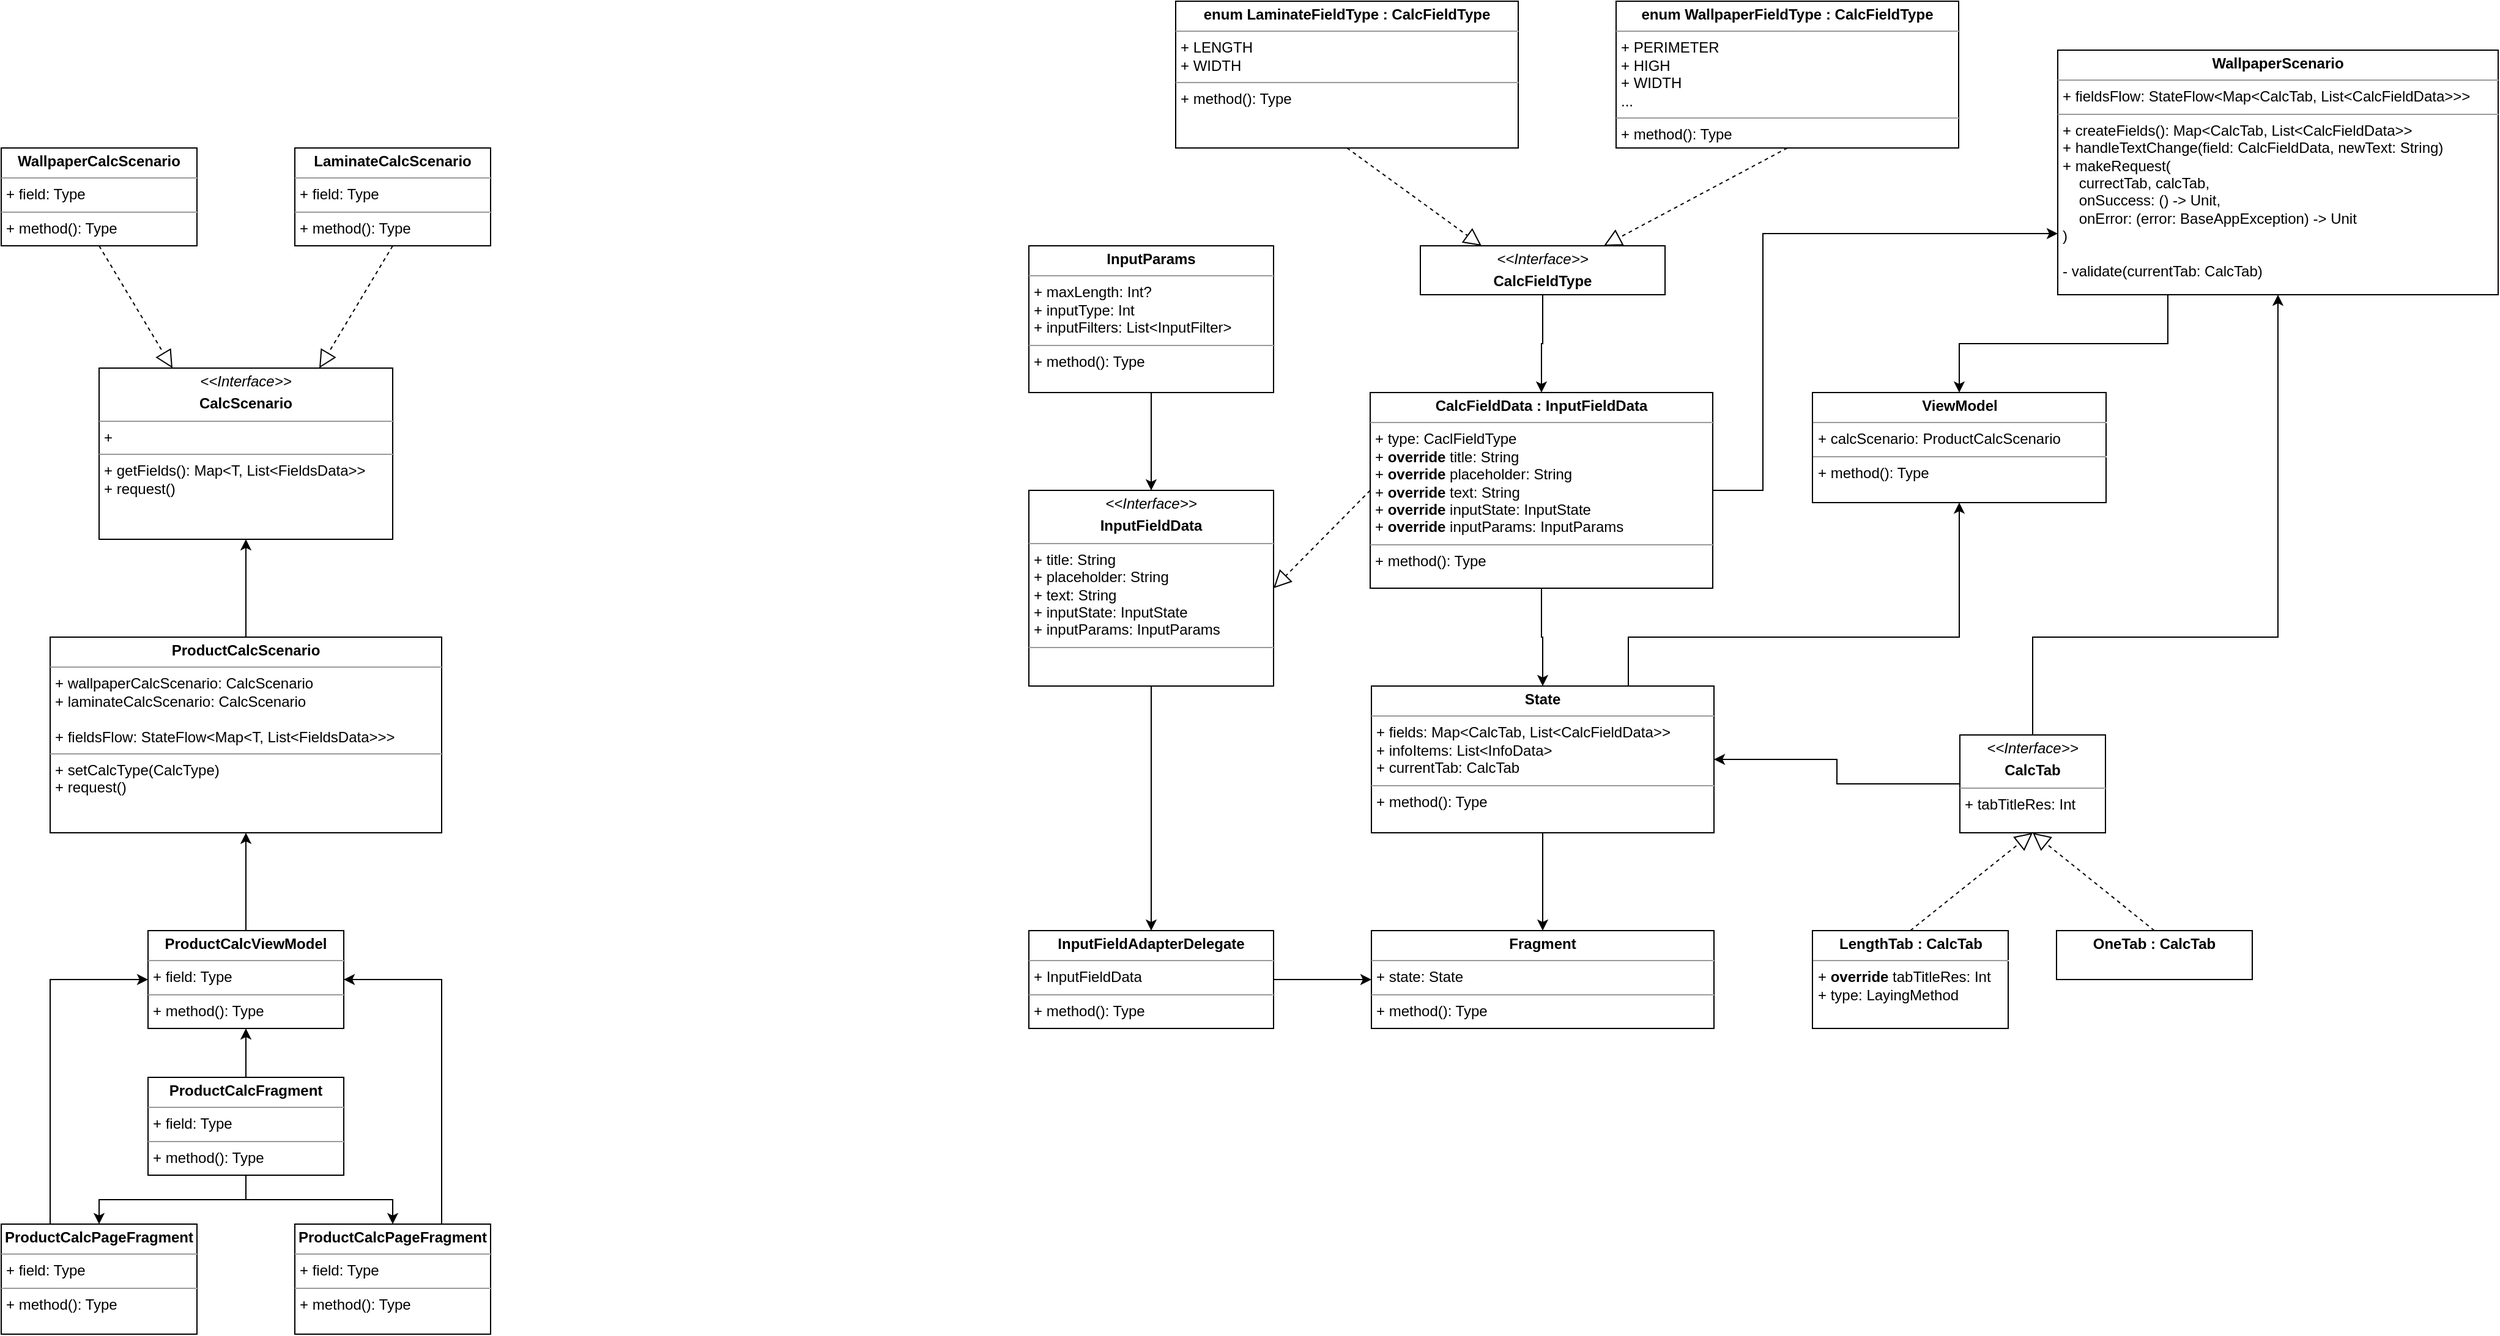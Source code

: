 <mxfile version="23.0.2" type="github">
  <diagram name="Страница — 1" id="lx8_eH_h-qr7zHX8Yf2P">
    <mxGraphModel dx="2171" dy="2336" grid="1" gridSize="10" guides="1" tooltips="1" connect="1" arrows="1" fold="1" page="1" pageScale="1" pageWidth="827" pageHeight="1169" math="0" shadow="0">
      <root>
        <mxCell id="0" />
        <mxCell id="1" parent="0" />
        <mxCell id="zyzg5PwT_4oI0MRd1xDY-6" style="edgeStyle=orthogonalEdgeStyle;rounded=0;orthogonalLoop=1;jettySize=auto;html=1;entryX=0.5;entryY=1;entryDx=0;entryDy=0;" parent="1" source="zyzg5PwT_4oI0MRd1xDY-1" target="zyzg5PwT_4oI0MRd1xDY-2" edge="1">
          <mxGeometry relative="1" as="geometry" />
        </mxCell>
        <mxCell id="zyzg5PwT_4oI0MRd1xDY-1" value="&lt;p style=&quot;margin:0px;margin-top:4px;text-align:center;&quot;&gt;&lt;b&gt;ProductCalcViewModel&lt;/b&gt;&lt;/p&gt;&lt;hr size=&quot;1&quot;&gt;&lt;p style=&quot;margin:0px;margin-left:4px;&quot;&gt;+ field: Type&lt;/p&gt;&lt;hr size=&quot;1&quot;&gt;&lt;p style=&quot;margin:0px;margin-left:4px;&quot;&gt;+ method(): Type&lt;/p&gt;" style="verticalAlign=top;align=left;overflow=fill;fontSize=12;fontFamily=Helvetica;html=1;whiteSpace=wrap;" parent="1" vertex="1">
          <mxGeometry x="200" y="80" width="160" height="80" as="geometry" />
        </mxCell>
        <mxCell id="zyzg5PwT_4oI0MRd1xDY-18" style="edgeStyle=orthogonalEdgeStyle;rounded=0;orthogonalLoop=1;jettySize=auto;html=1;entryX=0.5;entryY=1;entryDx=0;entryDy=0;" parent="1" source="zyzg5PwT_4oI0MRd1xDY-2" target="zyzg5PwT_4oI0MRd1xDY-3" edge="1">
          <mxGeometry relative="1" as="geometry" />
        </mxCell>
        <mxCell id="zyzg5PwT_4oI0MRd1xDY-2" value="&lt;p style=&quot;margin:0px;margin-top:4px;text-align:center;&quot;&gt;&lt;b&gt;ProductCalcScenario&lt;/b&gt;&lt;/p&gt;&lt;hr size=&quot;1&quot;&gt;&lt;p style=&quot;margin:0px;margin-left:4px;&quot;&gt;+ wallpaperCalcScenario: CalcScenario&lt;/p&gt;&lt;p style=&quot;margin:0px;margin-left:4px;&quot;&gt;+ laminateCalcScenario: CalcScenario&lt;/p&gt;&lt;p style=&quot;margin:0px;margin-left:4px;&quot;&gt;&lt;br&gt;&lt;/p&gt;&lt;p style=&quot;margin:0px;margin-left:4px;&quot;&gt;+ fieldsFlow: StateFlow&amp;lt;Map&amp;lt;T, List&amp;lt;FieldsData&amp;gt;&amp;gt;&amp;gt;&lt;/p&gt;&lt;hr size=&quot;1&quot;&gt;&lt;p style=&quot;margin:0px;margin-left:4px;&quot;&gt;+ setCalcType(CalcType)&lt;/p&gt;&lt;p style=&quot;margin:0px;margin-left:4px;&quot;&gt;+ request()&lt;br&gt;&lt;/p&gt;" style="verticalAlign=top;align=left;overflow=fill;fontSize=12;fontFamily=Helvetica;html=1;whiteSpace=wrap;" parent="1" vertex="1">
          <mxGeometry x="120" y="-160" width="320" height="160" as="geometry" />
        </mxCell>
        <mxCell id="zyzg5PwT_4oI0MRd1xDY-3" value="&lt;p style=&quot;margin:0px;margin-top:4px;text-align:center;&quot;&gt;&lt;i&gt;&amp;lt;&amp;lt;Interface&amp;gt;&amp;gt;&lt;/i&gt;&lt;/p&gt;&lt;p style=&quot;margin:0px;margin-top:4px;text-align:center;&quot;&gt;&lt;b&gt;CalcScenario&lt;/b&gt;&lt;br&gt;&lt;/p&gt;&lt;hr size=&quot;1&quot;&gt;&lt;p style=&quot;margin:0px;margin-left:4px;&quot;&gt;+ &lt;br&gt;&lt;/p&gt;&lt;hr size=&quot;1&quot;&gt;&lt;p style=&quot;margin:0px;margin-left:4px;&quot;&gt;+ getFields(): Map&amp;lt;T, List&amp;lt;FieldsData&amp;gt;&amp;gt;&lt;/p&gt;&lt;p style=&quot;margin:0px;margin-left:4px;&quot;&gt;+ request()&lt;br&gt;&lt;/p&gt;" style="verticalAlign=top;align=left;overflow=fill;fontSize=12;fontFamily=Helvetica;html=1;whiteSpace=wrap;" parent="1" vertex="1">
          <mxGeometry x="160" y="-380" width="240" height="140" as="geometry" />
        </mxCell>
        <mxCell id="zyzg5PwT_4oI0MRd1xDY-9" style="edgeStyle=orthogonalEdgeStyle;rounded=0;orthogonalLoop=1;jettySize=auto;html=1;entryX=0.5;entryY=0;entryDx=0;entryDy=0;" parent="1" source="zyzg5PwT_4oI0MRd1xDY-7" target="zyzg5PwT_4oI0MRd1xDY-8" edge="1">
          <mxGeometry relative="1" as="geometry" />
        </mxCell>
        <mxCell id="zyzg5PwT_4oI0MRd1xDY-11" style="edgeStyle=orthogonalEdgeStyle;rounded=0;orthogonalLoop=1;jettySize=auto;html=1;entryX=0.5;entryY=0;entryDx=0;entryDy=0;" parent="1" source="zyzg5PwT_4oI0MRd1xDY-7" target="zyzg5PwT_4oI0MRd1xDY-10" edge="1">
          <mxGeometry relative="1" as="geometry" />
        </mxCell>
        <mxCell id="zyzg5PwT_4oI0MRd1xDY-12" style="edgeStyle=orthogonalEdgeStyle;rounded=0;orthogonalLoop=1;jettySize=auto;html=1;entryX=0.5;entryY=1;entryDx=0;entryDy=0;" parent="1" source="zyzg5PwT_4oI0MRd1xDY-7" target="zyzg5PwT_4oI0MRd1xDY-1" edge="1">
          <mxGeometry relative="1" as="geometry" />
        </mxCell>
        <mxCell id="zyzg5PwT_4oI0MRd1xDY-7" value="&lt;p style=&quot;margin:0px;margin-top:4px;text-align:center;&quot;&gt;&lt;b&gt;ProductCalcFragment&lt;/b&gt;&lt;/p&gt;&lt;hr size=&quot;1&quot;&gt;&lt;p style=&quot;margin:0px;margin-left:4px;&quot;&gt;+ field: Type&lt;/p&gt;&lt;hr size=&quot;1&quot;&gt;&lt;p style=&quot;margin:0px;margin-left:4px;&quot;&gt;+ method(): Type&lt;/p&gt;" style="verticalAlign=top;align=left;overflow=fill;fontSize=12;fontFamily=Helvetica;html=1;whiteSpace=wrap;" parent="1" vertex="1">
          <mxGeometry x="200" y="200" width="160" height="80" as="geometry" />
        </mxCell>
        <mxCell id="zyzg5PwT_4oI0MRd1xDY-13" style="edgeStyle=orthogonalEdgeStyle;rounded=0;orthogonalLoop=1;jettySize=auto;html=1;exitX=0.25;exitY=0;exitDx=0;exitDy=0;entryX=0;entryY=0.5;entryDx=0;entryDy=0;" parent="1" source="zyzg5PwT_4oI0MRd1xDY-8" target="zyzg5PwT_4oI0MRd1xDY-1" edge="1">
          <mxGeometry relative="1" as="geometry" />
        </mxCell>
        <mxCell id="zyzg5PwT_4oI0MRd1xDY-8" value="&lt;p style=&quot;margin:0px;margin-top:4px;text-align:center;&quot;&gt;&lt;b&gt;ProductCalcPageFragment&lt;/b&gt;&lt;/p&gt;&lt;hr size=&quot;1&quot;&gt;&lt;p style=&quot;margin:0px;margin-left:4px;&quot;&gt;+ field: Type&lt;/p&gt;&lt;hr size=&quot;1&quot;&gt;&lt;p style=&quot;margin:0px;margin-left:4px;&quot;&gt;+ method(): Type&lt;/p&gt;" style="verticalAlign=top;align=left;overflow=fill;fontSize=12;fontFamily=Helvetica;html=1;whiteSpace=wrap;" parent="1" vertex="1">
          <mxGeometry x="80" y="320" width="160" height="90" as="geometry" />
        </mxCell>
        <mxCell id="zyzg5PwT_4oI0MRd1xDY-14" style="edgeStyle=orthogonalEdgeStyle;rounded=0;orthogonalLoop=1;jettySize=auto;html=1;exitX=0.75;exitY=0;exitDx=0;exitDy=0;entryX=1;entryY=0.5;entryDx=0;entryDy=0;" parent="1" source="zyzg5PwT_4oI0MRd1xDY-10" target="zyzg5PwT_4oI0MRd1xDY-1" edge="1">
          <mxGeometry relative="1" as="geometry" />
        </mxCell>
        <mxCell id="zyzg5PwT_4oI0MRd1xDY-10" value="&lt;p style=&quot;margin:0px;margin-top:4px;text-align:center;&quot;&gt;&lt;b&gt;ProductCalcPageFragment&lt;/b&gt;&lt;/p&gt;&lt;hr size=&quot;1&quot;&gt;&lt;p style=&quot;margin:0px;margin-left:4px;&quot;&gt;+ field: Type&lt;/p&gt;&lt;hr size=&quot;1&quot;&gt;&lt;p style=&quot;margin:0px;margin-left:4px;&quot;&gt;+ method(): Type&lt;/p&gt;" style="verticalAlign=top;align=left;overflow=fill;fontSize=12;fontFamily=Helvetica;html=1;whiteSpace=wrap;" parent="1" vertex="1">
          <mxGeometry x="320" y="320" width="160" height="90" as="geometry" />
        </mxCell>
        <mxCell id="zyzg5PwT_4oI0MRd1xDY-16" value="&lt;p style=&quot;margin:0px;margin-top:4px;text-align:center;&quot;&gt;&lt;b&gt;WallpaperCalcScenario&lt;/b&gt;&lt;/p&gt;&lt;hr size=&quot;1&quot;&gt;&lt;p style=&quot;margin:0px;margin-left:4px;&quot;&gt;+ field: Type&lt;/p&gt;&lt;hr size=&quot;1&quot;&gt;&lt;p style=&quot;margin:0px;margin-left:4px;&quot;&gt;+ method(): Type&lt;/p&gt;" style="verticalAlign=top;align=left;overflow=fill;fontSize=12;fontFamily=Helvetica;html=1;whiteSpace=wrap;" parent="1" vertex="1">
          <mxGeometry x="80" y="-560" width="160" height="80" as="geometry" />
        </mxCell>
        <mxCell id="zyzg5PwT_4oI0MRd1xDY-17" value="&lt;p style=&quot;margin:0px;margin-top:4px;text-align:center;&quot;&gt;&lt;b&gt;LaminateCalcScenario&lt;/b&gt;&lt;/p&gt;&lt;hr size=&quot;1&quot;&gt;&lt;p style=&quot;margin:0px;margin-left:4px;&quot;&gt;+ field: Type&lt;/p&gt;&lt;hr size=&quot;1&quot;&gt;&lt;p style=&quot;margin:0px;margin-left:4px;&quot;&gt;+ method(): Type&lt;/p&gt;" style="verticalAlign=top;align=left;overflow=fill;fontSize=12;fontFamily=Helvetica;html=1;whiteSpace=wrap;" parent="1" vertex="1">
          <mxGeometry x="320" y="-560" width="160" height="80" as="geometry" />
        </mxCell>
        <mxCell id="zyzg5PwT_4oI0MRd1xDY-20" value="" style="endArrow=block;dashed=1;endFill=0;endSize=12;html=1;rounded=0;exitX=0.5;exitY=1;exitDx=0;exitDy=0;entryX=0.25;entryY=0;entryDx=0;entryDy=0;" parent="1" source="zyzg5PwT_4oI0MRd1xDY-16" target="zyzg5PwT_4oI0MRd1xDY-3" edge="1">
          <mxGeometry width="160" relative="1" as="geometry">
            <mxPoint x="130" y="-600" as="sourcePoint" />
            <mxPoint x="290" y="-600" as="targetPoint" />
          </mxGeometry>
        </mxCell>
        <mxCell id="zyzg5PwT_4oI0MRd1xDY-21" value="" style="endArrow=block;dashed=1;endFill=0;endSize=12;html=1;rounded=0;exitX=0.5;exitY=1;exitDx=0;exitDy=0;entryX=0.75;entryY=0;entryDx=0;entryDy=0;" parent="1" source="zyzg5PwT_4oI0MRd1xDY-17" target="zyzg5PwT_4oI0MRd1xDY-3" edge="1">
          <mxGeometry width="160" relative="1" as="geometry">
            <mxPoint x="400" y="-620" as="sourcePoint" />
            <mxPoint x="470" y="-520" as="targetPoint" />
          </mxGeometry>
        </mxCell>
        <mxCell id="tTH5ntBIsMBgR5iuR4k_-4" style="edgeStyle=orthogonalEdgeStyle;rounded=0;orthogonalLoop=1;jettySize=auto;html=1;entryX=0.5;entryY=0;entryDx=0;entryDy=0;" edge="1" parent="1" source="tTH5ntBIsMBgR5iuR4k_-1" target="tTH5ntBIsMBgR5iuR4k_-2">
          <mxGeometry relative="1" as="geometry" />
        </mxCell>
        <mxCell id="tTH5ntBIsMBgR5iuR4k_-1" value="&lt;p style=&quot;margin:0px;margin-top:4px;text-align:center;&quot;&gt;&lt;b&gt;InputParams&lt;/b&gt;&lt;/p&gt;&lt;hr size=&quot;1&quot;&gt;&lt;p style=&quot;margin:0px;margin-left:4px;&quot;&gt;+ maxLength: Int?&lt;/p&gt;&lt;p style=&quot;margin:0px;margin-left:4px;&quot;&gt;+ inputType: Int&lt;/p&gt;&lt;p style=&quot;margin:0px;margin-left:4px;&quot;&gt;+ inputFilters: List&amp;lt;InputFilter&amp;gt;&lt;br&gt;&lt;/p&gt;&lt;hr size=&quot;1&quot;&gt;&lt;p style=&quot;margin:0px;margin-left:4px;&quot;&gt;+ method(): Type&lt;/p&gt;" style="verticalAlign=top;align=left;overflow=fill;fontSize=12;fontFamily=Helvetica;html=1;whiteSpace=wrap;" vertex="1" parent="1">
          <mxGeometry x="920" y="-480" width="200" height="120" as="geometry" />
        </mxCell>
        <mxCell id="tTH5ntBIsMBgR5iuR4k_-8" style="edgeStyle=orthogonalEdgeStyle;rounded=0;orthogonalLoop=1;jettySize=auto;html=1;entryX=0.5;entryY=0;entryDx=0;entryDy=0;" edge="1" parent="1" source="tTH5ntBIsMBgR5iuR4k_-2" target="tTH5ntBIsMBgR5iuR4k_-5">
          <mxGeometry relative="1" as="geometry" />
        </mxCell>
        <mxCell id="tTH5ntBIsMBgR5iuR4k_-2" value="&lt;p style=&quot;margin:0px;margin-top:4px;text-align:center;&quot;&gt;&lt;i&gt;&amp;lt;&amp;lt;Interface&amp;gt;&amp;gt;&lt;/i&gt;&lt;/p&gt;&lt;p style=&quot;margin:0px;margin-top:4px;text-align:center;&quot;&gt;&lt;b&gt;InputFieldData&lt;/b&gt;&lt;br&gt;&lt;/p&gt;&lt;hr size=&quot;1&quot;&gt;&lt;p style=&quot;margin:0px;margin-left:4px;&quot;&gt;+ title: String&lt;br&gt;+ placeholder: String&lt;/p&gt;&lt;p style=&quot;margin:0px;margin-left:4px;&quot;&gt;+ text: String&lt;/p&gt;&lt;p style=&quot;margin:0px;margin-left:4px;&quot;&gt;+ inputState: InputState&lt;/p&gt;&lt;p style=&quot;margin:0px;margin-left:4px;&quot;&gt;+ inputParams: InputParams&lt;br&gt;&lt;/p&gt;&lt;hr size=&quot;1&quot;&gt;" style="verticalAlign=top;align=left;overflow=fill;fontSize=12;fontFamily=Helvetica;html=1;whiteSpace=wrap;" vertex="1" parent="1">
          <mxGeometry x="920" y="-280" width="200" height="160" as="geometry" />
        </mxCell>
        <mxCell id="tTH5ntBIsMBgR5iuR4k_-34" style="edgeStyle=orthogonalEdgeStyle;rounded=0;orthogonalLoop=1;jettySize=auto;html=1;entryX=0;entryY=0.5;entryDx=0;entryDy=0;" edge="1" parent="1" source="tTH5ntBIsMBgR5iuR4k_-5" target="tTH5ntBIsMBgR5iuR4k_-7">
          <mxGeometry relative="1" as="geometry" />
        </mxCell>
        <mxCell id="tTH5ntBIsMBgR5iuR4k_-5" value="&lt;p style=&quot;margin:0px;margin-top:4px;text-align:center;&quot;&gt;&lt;b&gt;InputFieldAdapterDelegate&lt;/b&gt;&lt;/p&gt;&lt;hr size=&quot;1&quot;&gt;&lt;p style=&quot;margin:0px;margin-left:4px;&quot;&gt;+ InputFieldData&lt;/p&gt;&lt;hr size=&quot;1&quot;&gt;&lt;p style=&quot;margin:0px;margin-left:4px;&quot;&gt;+ method(): Type&lt;/p&gt;" style="verticalAlign=top;align=left;overflow=fill;fontSize=12;fontFamily=Helvetica;html=1;whiteSpace=wrap;" vertex="1" parent="1">
          <mxGeometry x="920" y="80" width="200" height="80" as="geometry" />
        </mxCell>
        <mxCell id="tTH5ntBIsMBgR5iuR4k_-7" value="&lt;p style=&quot;margin:0px;margin-top:4px;text-align:center;&quot;&gt;&lt;b&gt;Fragment&lt;/b&gt;&lt;br&gt;&lt;/p&gt;&lt;hr size=&quot;1&quot;&gt;&lt;p style=&quot;margin:0px;margin-left:4px;&quot;&gt;+ state: State&lt;br&gt;&lt;/p&gt;&lt;hr size=&quot;1&quot;&gt;&lt;p style=&quot;margin:0px;margin-left:4px;&quot;&gt;+ method(): Type&lt;/p&gt;" style="verticalAlign=top;align=left;overflow=fill;fontSize=12;fontFamily=Helvetica;html=1;whiteSpace=wrap;" vertex="1" parent="1">
          <mxGeometry x="1200" y="80" width="280" height="80" as="geometry" />
        </mxCell>
        <mxCell id="tTH5ntBIsMBgR5iuR4k_-20" style="edgeStyle=orthogonalEdgeStyle;rounded=0;orthogonalLoop=1;jettySize=auto;html=1;entryX=0.5;entryY=0;entryDx=0;entryDy=0;" edge="1" parent="1" source="tTH5ntBIsMBgR5iuR4k_-9" target="tTH5ntBIsMBgR5iuR4k_-7">
          <mxGeometry relative="1" as="geometry" />
        </mxCell>
        <mxCell id="tTH5ntBIsMBgR5iuR4k_-40" style="edgeStyle=orthogonalEdgeStyle;rounded=0;orthogonalLoop=1;jettySize=auto;html=1;exitX=0.75;exitY=0;exitDx=0;exitDy=0;entryX=0.5;entryY=1;entryDx=0;entryDy=0;" edge="1" parent="1" source="tTH5ntBIsMBgR5iuR4k_-9" target="tTH5ntBIsMBgR5iuR4k_-31">
          <mxGeometry relative="1" as="geometry">
            <Array as="points">
              <mxPoint x="1410" y="-160" />
              <mxPoint x="1680" y="-160" />
            </Array>
          </mxGeometry>
        </mxCell>
        <mxCell id="tTH5ntBIsMBgR5iuR4k_-9" value="&lt;p style=&quot;margin:0px;margin-top:4px;text-align:center;&quot;&gt;&lt;b&gt;State&lt;/b&gt;&lt;/p&gt;&lt;hr size=&quot;1&quot;&gt;&lt;p style=&quot;margin:0px;margin-left:4px;&quot;&gt;+ fields: Map&amp;lt;CalcTab, List&amp;lt;CalcFieldData&amp;gt;&amp;gt;&lt;/p&gt;&lt;p style=&quot;margin:0px;margin-left:4px;&quot;&gt;+ infoItems: List&amp;lt;InfoData&amp;gt;&lt;br&gt;&lt;/p&gt;&lt;p style=&quot;margin:0px;margin-left:4px;&quot;&gt;+ currentTab: CalcTab&lt;br&gt;&lt;/p&gt;&lt;hr size=&quot;1&quot;&gt;&lt;p style=&quot;margin:0px;margin-left:4px;&quot;&gt;+ method(): Type&lt;/p&gt;" style="verticalAlign=top;align=left;overflow=fill;fontSize=12;fontFamily=Helvetica;html=1;whiteSpace=wrap;" vertex="1" parent="1">
          <mxGeometry x="1200" y="-120" width="280" height="120" as="geometry" />
        </mxCell>
        <mxCell id="tTH5ntBIsMBgR5iuR4k_-18" style="edgeStyle=orthogonalEdgeStyle;rounded=0;orthogonalLoop=1;jettySize=auto;html=1;entryX=0.5;entryY=0;entryDx=0;entryDy=0;" edge="1" parent="1" source="tTH5ntBIsMBgR5iuR4k_-10" target="tTH5ntBIsMBgR5iuR4k_-9">
          <mxGeometry relative="1" as="geometry" />
        </mxCell>
        <mxCell id="tTH5ntBIsMBgR5iuR4k_-39" style="edgeStyle=orthogonalEdgeStyle;rounded=0;orthogonalLoop=1;jettySize=auto;html=1;entryX=0;entryY=0.75;entryDx=0;entryDy=0;" edge="1" parent="1" source="tTH5ntBIsMBgR5iuR4k_-10" target="tTH5ntBIsMBgR5iuR4k_-30">
          <mxGeometry relative="1" as="geometry">
            <Array as="points">
              <mxPoint x="1520" y="-280" />
              <mxPoint x="1520" y="-490" />
            </Array>
          </mxGeometry>
        </mxCell>
        <mxCell id="tTH5ntBIsMBgR5iuR4k_-10" value="&lt;p style=&quot;margin:0px;margin-top:4px;text-align:center;&quot;&gt;&lt;b&gt;CalcFieldData : InputFieldData&lt;br&gt;&lt;/b&gt;&lt;/p&gt;&lt;hr size=&quot;1&quot;&gt;&lt;p style=&quot;margin:0px;margin-left:4px;&quot;&gt;+ type: CaclFieldType&lt;br&gt;&lt;/p&gt;&lt;p style=&quot;margin:0px;margin-left:4px;&quot;&gt;+ &lt;b&gt;override&lt;/b&gt; title: String&lt;br&gt;+ &lt;b&gt;override &lt;/b&gt;placeholder: String&lt;/p&gt;&lt;p style=&quot;margin:0px;margin-left:4px;&quot;&gt;+ &lt;b&gt;override &lt;/b&gt;text: String&lt;/p&gt;&lt;p style=&quot;margin:0px;margin-left:4px;&quot;&gt;+ &lt;b&gt;override &lt;/b&gt;inputState: InputState&lt;/p&gt;&lt;p style=&quot;margin:0px;margin-left:4px;&quot;&gt;+ &lt;b&gt;override &lt;/b&gt;inputParams: InputParams&lt;/p&gt;&lt;hr size=&quot;1&quot;&gt;&lt;p style=&quot;margin:0px;margin-left:4px;&quot;&gt;+ method(): Type&lt;/p&gt;" style="verticalAlign=top;align=left;overflow=fill;fontSize=12;fontFamily=Helvetica;html=1;whiteSpace=wrap;" vertex="1" parent="1">
          <mxGeometry x="1199" y="-360" width="280" height="160" as="geometry" />
        </mxCell>
        <mxCell id="tTH5ntBIsMBgR5iuR4k_-11" value="&lt;p style=&quot;margin:0px;margin-top:4px;text-align:center;&quot;&gt;&lt;b&gt;enum LaminateFieldType : CalcFieldType&lt;br&gt;&lt;/b&gt;&lt;/p&gt;&lt;hr size=&quot;1&quot;&gt;&lt;p style=&quot;margin:0px;margin-left:4px;&quot;&gt;+ LENGTH&lt;/p&gt;&lt;p style=&quot;margin:0px;margin-left:4px;&quot;&gt;+ WIDTH&lt;br&gt;&lt;/p&gt;&lt;hr size=&quot;1&quot;&gt;&lt;p style=&quot;margin:0px;margin-left:4px;&quot;&gt;+ method(): Type&lt;/p&gt;" style="verticalAlign=top;align=left;overflow=fill;fontSize=12;fontFamily=Helvetica;html=1;whiteSpace=wrap;" vertex="1" parent="1">
          <mxGeometry x="1040" y="-680" width="280" height="120" as="geometry" />
        </mxCell>
        <mxCell id="tTH5ntBIsMBgR5iuR4k_-19" style="edgeStyle=orthogonalEdgeStyle;rounded=0;orthogonalLoop=1;jettySize=auto;html=1;entryX=0.5;entryY=0;entryDx=0;entryDy=0;" edge="1" parent="1" source="tTH5ntBIsMBgR5iuR4k_-12" target="tTH5ntBIsMBgR5iuR4k_-10">
          <mxGeometry relative="1" as="geometry" />
        </mxCell>
        <mxCell id="tTH5ntBIsMBgR5iuR4k_-12" value="&lt;p style=&quot;margin:0px;margin-top:4px;text-align:center;&quot;&gt;&lt;i&gt;&amp;lt;&amp;lt;Interface&amp;gt;&amp;gt;&lt;/i&gt;&lt;b&gt;&lt;br&gt;&lt;/b&gt;&lt;/p&gt;&lt;p style=&quot;margin:0px;margin-top:4px;text-align:center;&quot;&gt;&lt;b&gt;CalcFieldType&lt;/b&gt;&lt;br&gt;&lt;/p&gt;" style="verticalAlign=top;align=left;overflow=fill;fontSize=12;fontFamily=Helvetica;html=1;whiteSpace=wrap;" vertex="1" parent="1">
          <mxGeometry x="1240" y="-480" width="200" height="40" as="geometry" />
        </mxCell>
        <mxCell id="tTH5ntBIsMBgR5iuR4k_-13" value="" style="endArrow=block;dashed=1;endFill=0;endSize=12;html=1;rounded=0;entryX=0.25;entryY=0;entryDx=0;entryDy=0;exitX=0.5;exitY=1;exitDx=0;exitDy=0;" edge="1" parent="1" source="tTH5ntBIsMBgR5iuR4k_-11" target="tTH5ntBIsMBgR5iuR4k_-12">
          <mxGeometry width="160" relative="1" as="geometry">
            <mxPoint x="1330" y="-480" as="sourcePoint" />
            <mxPoint x="1490" y="-480" as="targetPoint" />
          </mxGeometry>
        </mxCell>
        <mxCell id="tTH5ntBIsMBgR5iuR4k_-14" value="&lt;p style=&quot;margin:0px;margin-top:4px;text-align:center;&quot;&gt;&lt;b&gt;enum WallpaperFieldType : CalcFieldType&lt;br&gt;&lt;/b&gt;&lt;/p&gt;&lt;hr size=&quot;1&quot;&gt;&lt;p style=&quot;margin:0px;margin-left:4px;&quot;&gt;+ PERIMETER&lt;br&gt;&lt;/p&gt;&lt;p style=&quot;margin:0px;margin-left:4px;&quot;&gt;+ HIGH&lt;/p&gt;&lt;p style=&quot;margin:0px;margin-left:4px;&quot;&gt;+ WIDTH&lt;/p&gt;&lt;p style=&quot;margin:0px;margin-left:4px;&quot;&gt;...&lt;br&gt;&lt;/p&gt;&lt;hr size=&quot;1&quot;&gt;&lt;p style=&quot;margin:0px;margin-left:4px;&quot;&gt;+ method(): Type&lt;/p&gt;" style="verticalAlign=top;align=left;overflow=fill;fontSize=12;fontFamily=Helvetica;html=1;whiteSpace=wrap;" vertex="1" parent="1">
          <mxGeometry x="1400" y="-680" width="280" height="120" as="geometry" />
        </mxCell>
        <mxCell id="tTH5ntBIsMBgR5iuR4k_-17" value="" style="endArrow=block;dashed=1;endFill=0;endSize=12;html=1;rounded=0;entryX=0.75;entryY=0;entryDx=0;entryDy=0;exitX=0.5;exitY=1;exitDx=0;exitDy=0;" edge="1" parent="1" source="tTH5ntBIsMBgR5iuR4k_-14" target="tTH5ntBIsMBgR5iuR4k_-12">
          <mxGeometry width="160" relative="1" as="geometry">
            <mxPoint x="1910" y="-520" as="sourcePoint" />
            <mxPoint x="1965" y="-600" as="targetPoint" />
          </mxGeometry>
        </mxCell>
        <mxCell id="tTH5ntBIsMBgR5iuR4k_-22" value="&lt;p style=&quot;margin:0px;margin-top:4px;text-align:center;&quot;&gt;&lt;b&gt;LengthTab : CalcTab&lt;br&gt;&lt;/b&gt;&lt;/p&gt;&lt;hr size=&quot;1&quot;&gt;&lt;p style=&quot;margin:0px;margin-left:4px;&quot;&gt;+ &lt;b&gt;override&lt;/b&gt; tabTitleRes: Int&lt;/p&gt;&lt;p style=&quot;margin:0px;margin-left:4px;&quot;&gt;+ type: LayingMethod&lt;br&gt;&lt;/p&gt;" style="verticalAlign=top;align=left;overflow=fill;fontSize=12;fontFamily=Helvetica;html=1;whiteSpace=wrap;" vertex="1" parent="1">
          <mxGeometry x="1560.5" y="80" width="160" height="80" as="geometry" />
        </mxCell>
        <mxCell id="tTH5ntBIsMBgR5iuR4k_-25" style="edgeStyle=orthogonalEdgeStyle;rounded=0;orthogonalLoop=1;jettySize=auto;html=1;entryX=1;entryY=0.5;entryDx=0;entryDy=0;" edge="1" parent="1" source="tTH5ntBIsMBgR5iuR4k_-23" target="tTH5ntBIsMBgR5iuR4k_-9">
          <mxGeometry relative="1" as="geometry" />
        </mxCell>
        <mxCell id="tTH5ntBIsMBgR5iuR4k_-41" style="edgeStyle=orthogonalEdgeStyle;rounded=0;orthogonalLoop=1;jettySize=auto;html=1;entryX=0.5;entryY=1;entryDx=0;entryDy=0;" edge="1" parent="1" source="tTH5ntBIsMBgR5iuR4k_-23" target="tTH5ntBIsMBgR5iuR4k_-30">
          <mxGeometry relative="1" as="geometry">
            <Array as="points">
              <mxPoint x="1740" y="-160" />
              <mxPoint x="1941" y="-160" />
            </Array>
          </mxGeometry>
        </mxCell>
        <mxCell id="tTH5ntBIsMBgR5iuR4k_-23" value="&lt;p style=&quot;margin:0px;margin-top:4px;text-align:center;&quot;&gt;&lt;i&gt;&amp;lt;&amp;lt;Interface&amp;gt;&amp;gt;&lt;/i&gt;&lt;b&gt;&lt;br&gt;&lt;/b&gt;&lt;/p&gt;&lt;p style=&quot;margin:0px;margin-top:4px;text-align:center;&quot;&gt;&lt;b&gt;CalcTab&lt;/b&gt;&lt;br&gt;&lt;/p&gt;&lt;hr size=&quot;1&quot;&gt;&lt;p style=&quot;margin:0px;margin-left:4px;&quot;&gt;+ tabTitleRes: Int&lt;/p&gt;" style="verticalAlign=top;align=left;overflow=fill;fontSize=12;fontFamily=Helvetica;html=1;whiteSpace=wrap;" vertex="1" parent="1">
          <mxGeometry x="1681" y="-80" width="119" height="80" as="geometry" />
        </mxCell>
        <mxCell id="tTH5ntBIsMBgR5iuR4k_-26" value="&lt;p style=&quot;margin:0px;margin-top:4px;text-align:center;&quot;&gt;&lt;b&gt;OneTab : CalcTab&lt;br&gt;&lt;/b&gt;&lt;/p&gt;" style="verticalAlign=top;align=left;overflow=fill;fontSize=12;fontFamily=Helvetica;html=1;whiteSpace=wrap;" vertex="1" parent="1">
          <mxGeometry x="1760" y="80" width="160" height="40" as="geometry" />
        </mxCell>
        <mxCell id="tTH5ntBIsMBgR5iuR4k_-27" value="" style="endArrow=block;dashed=1;endFill=0;endSize=12;html=1;rounded=0;entryX=0.5;entryY=1;entryDx=0;entryDy=0;exitX=0.5;exitY=0;exitDx=0;exitDy=0;" edge="1" parent="1" source="tTH5ntBIsMBgR5iuR4k_-22" target="tTH5ntBIsMBgR5iuR4k_-23">
          <mxGeometry width="160" relative="1" as="geometry">
            <mxPoint x="1480" y="70" as="sourcePoint" />
            <mxPoint x="1645" y="-10" as="targetPoint" />
          </mxGeometry>
        </mxCell>
        <mxCell id="tTH5ntBIsMBgR5iuR4k_-28" value="" style="endArrow=block;dashed=1;endFill=0;endSize=12;html=1;rounded=0;entryX=0.5;entryY=1;entryDx=0;entryDy=0;exitX=0.5;exitY=0;exitDx=0;exitDy=0;" edge="1" parent="1" source="tTH5ntBIsMBgR5iuR4k_-26" target="tTH5ntBIsMBgR5iuR4k_-23">
          <mxGeometry width="160" relative="1" as="geometry">
            <mxPoint x="1840" y="40" as="sourcePoint" />
            <mxPoint x="1941" y="-40" as="targetPoint" />
          </mxGeometry>
        </mxCell>
        <mxCell id="tTH5ntBIsMBgR5iuR4k_-29" value="" style="endArrow=block;dashed=1;endFill=0;endSize=12;html=1;rounded=0;entryX=1;entryY=0.5;entryDx=0;entryDy=0;exitX=0;exitY=0.5;exitDx=0;exitDy=0;" edge="1" parent="1" source="tTH5ntBIsMBgR5iuR4k_-10" target="tTH5ntBIsMBgR5iuR4k_-2">
          <mxGeometry width="160" relative="1" as="geometry">
            <mxPoint x="1080" y="-390" as="sourcePoint" />
            <mxPoint x="1245" y="-470" as="targetPoint" />
          </mxGeometry>
        </mxCell>
        <mxCell id="tTH5ntBIsMBgR5iuR4k_-35" style="edgeStyle=orthogonalEdgeStyle;rounded=0;orthogonalLoop=1;jettySize=auto;html=1;exitX=0.25;exitY=1;exitDx=0;exitDy=0;entryX=0.5;entryY=0;entryDx=0;entryDy=0;" edge="1" parent="1" source="tTH5ntBIsMBgR5iuR4k_-30" target="tTH5ntBIsMBgR5iuR4k_-31">
          <mxGeometry relative="1" as="geometry" />
        </mxCell>
        <mxCell id="tTH5ntBIsMBgR5iuR4k_-30" value="&lt;p style=&quot;margin:0px;margin-top:4px;text-align:center;&quot;&gt;&lt;b&gt;WallpaperScenario&lt;/b&gt;&lt;/p&gt;&lt;hr size=&quot;1&quot;&gt;&lt;p style=&quot;margin:0px;margin-left:4px;&quot;&gt;+ fieldsFlow: StateFlow&amp;lt;Map&amp;lt;CalcTab, List&amp;lt;CalcFieldData&amp;gt;&amp;gt;&amp;gt;&lt;/p&gt;&lt;hr size=&quot;1&quot;&gt;&lt;p style=&quot;margin:0px;margin-left:4px;&quot;&gt;+ createFields(): Map&amp;lt;CalcTab, List&amp;lt;CalcFieldData&amp;gt;&amp;gt;&lt;/p&gt;&lt;p style=&quot;margin:0px;margin-left:4px;&quot;&gt;+ handleTextChange(field: CalcFieldData, newText: String)&lt;br&gt;&lt;/p&gt;&lt;p style=&quot;margin:0px;margin-left:4px;&quot;&gt;+ makeRequest(&lt;/p&gt;&lt;p style=&quot;margin:0px;margin-left:4px;&quot;&gt;&amp;nbsp;&amp;nbsp;&amp;nbsp; currectTab, calcTab,&lt;/p&gt;&lt;p style=&quot;margin:0px;margin-left:4px;&quot;&gt;&amp;nbsp;&amp;nbsp;&amp;nbsp; onSuccess: () -&amp;gt; Unit,&lt;/p&gt;&lt;p style=&quot;margin:0px;margin-left:4px;&quot;&gt;&amp;nbsp;&amp;nbsp;&amp;nbsp; onError: (error: BaseAppException) -&amp;gt; Unit&lt;br&gt;&lt;/p&gt;&lt;p style=&quot;margin:0px;margin-left:4px;&quot;&gt;)&lt;br&gt;&lt;/p&gt;&lt;p style=&quot;margin:0px;margin-left:4px;&quot;&gt;&lt;br&gt;&lt;/p&gt;&lt;p style=&quot;margin:0px;margin-left:4px;&quot;&gt;- validate(currentTab: CalcTab)&lt;br&gt;&lt;/p&gt;" style="verticalAlign=top;align=left;overflow=fill;fontSize=12;fontFamily=Helvetica;html=1;whiteSpace=wrap;" vertex="1" parent="1">
          <mxGeometry x="1761" y="-640" width="360" height="200" as="geometry" />
        </mxCell>
        <mxCell id="tTH5ntBIsMBgR5iuR4k_-31" value="&lt;p style=&quot;margin:0px;margin-top:4px;text-align:center;&quot;&gt;&lt;b&gt;ViewModel&lt;/b&gt;&lt;/p&gt;&lt;hr size=&quot;1&quot;&gt;&lt;p style=&quot;margin:0px;margin-left:4px;&quot;&gt;+ calcScenario: ProductCalcScenario&lt;/p&gt;&lt;hr size=&quot;1&quot;&gt;&lt;p style=&quot;margin:0px;margin-left:4px;&quot;&gt;+ method(): Type&lt;/p&gt;" style="verticalAlign=top;align=left;overflow=fill;fontSize=12;fontFamily=Helvetica;html=1;whiteSpace=wrap;" vertex="1" parent="1">
          <mxGeometry x="1560.5" y="-360" width="240" height="90" as="geometry" />
        </mxCell>
      </root>
    </mxGraphModel>
  </diagram>
</mxfile>
